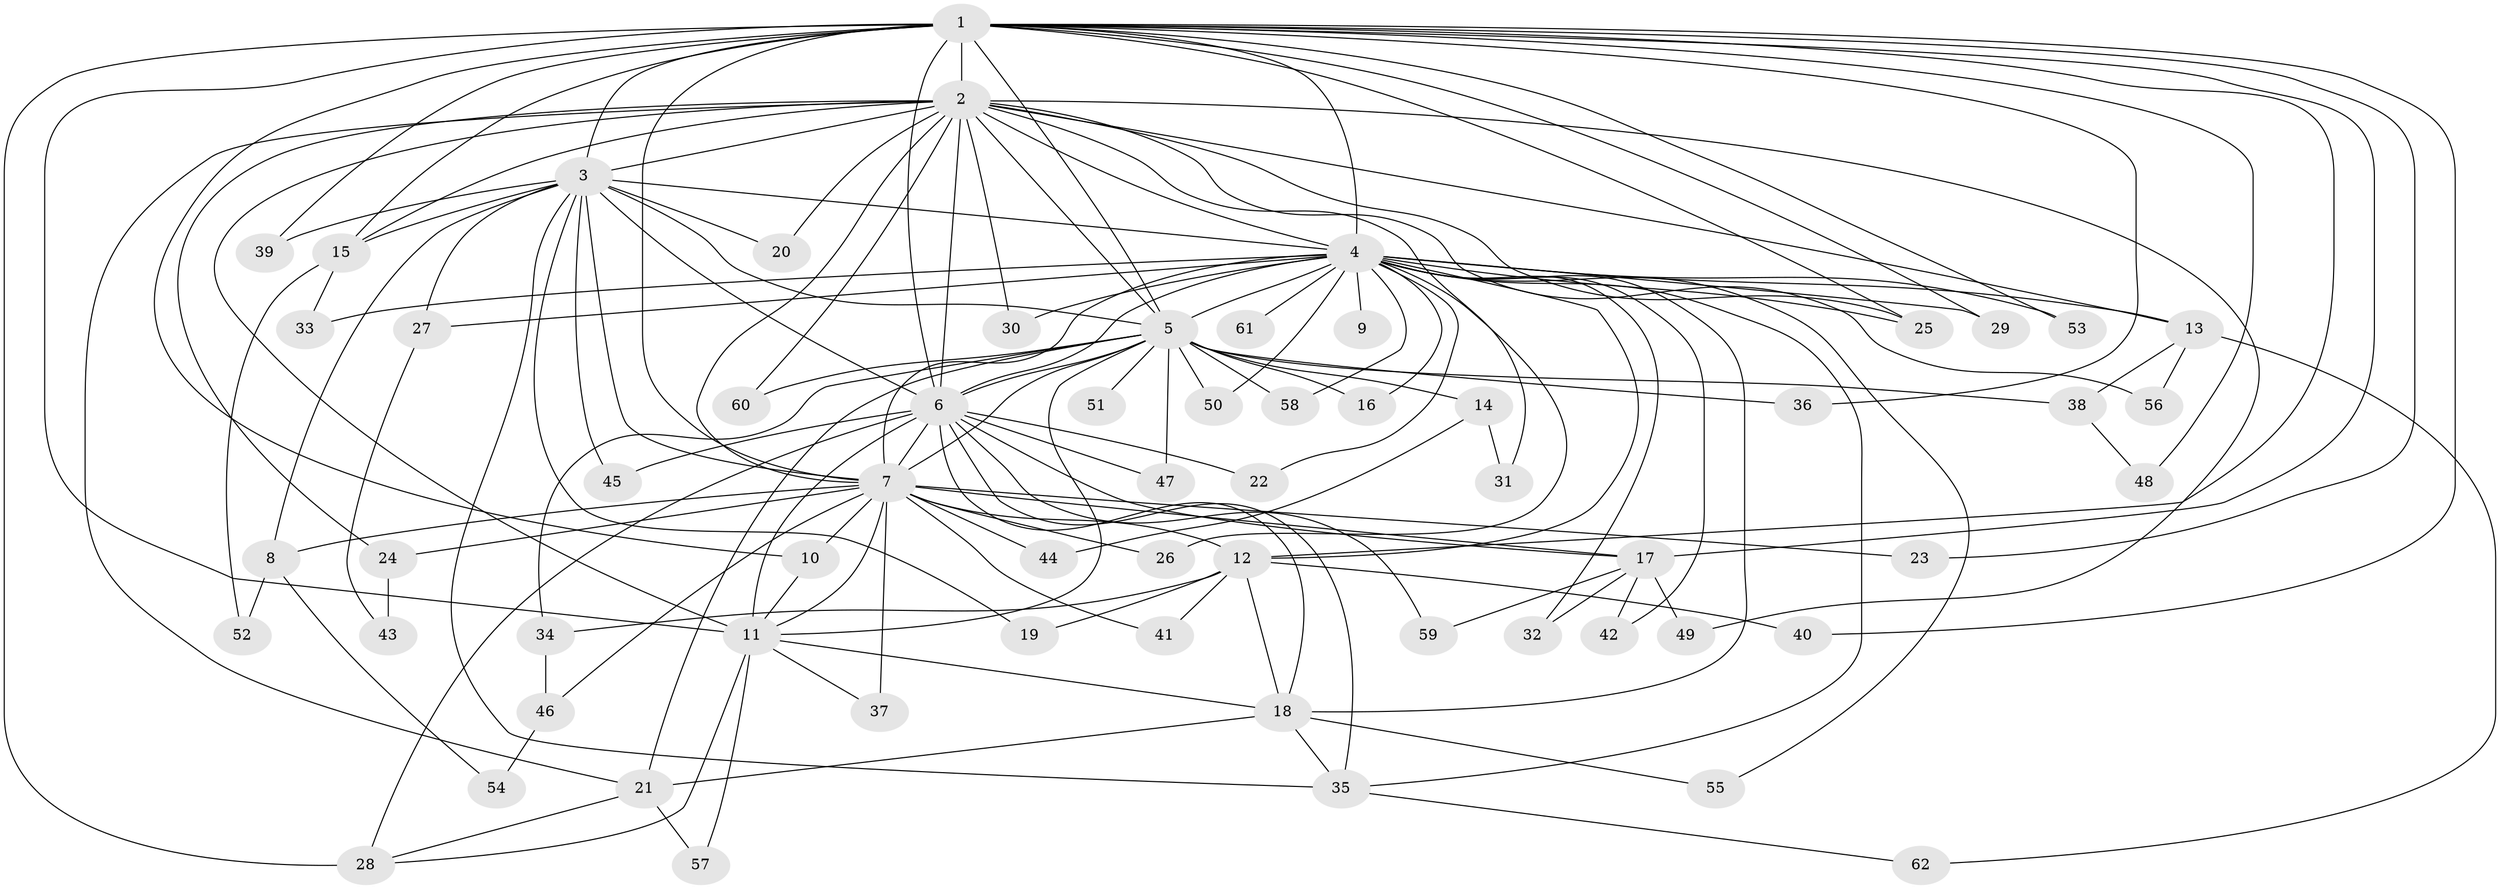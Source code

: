 // original degree distribution, {21: 0.00980392156862745, 18: 0.0392156862745098, 17: 0.00980392156862745, 33: 0.00980392156862745, 26: 0.00980392156862745, 27: 0.00980392156862745, 24: 0.00980392156862745, 4: 0.08823529411764706, 2: 0.5686274509803921, 3: 0.20588235294117646, 7: 0.00980392156862745, 5: 0.0196078431372549, 6: 0.00980392156862745}
// Generated by graph-tools (version 1.1) at 2025/49/03/04/25 22:49:26]
// undirected, 62 vertices, 142 edges
graph export_dot {
  node [color=gray90,style=filled];
  1;
  2;
  3;
  4;
  5;
  6;
  7;
  8;
  9;
  10;
  11;
  12;
  13;
  14;
  15;
  16;
  17;
  18;
  19;
  20;
  21;
  22;
  23;
  24;
  25;
  26;
  27;
  28;
  29;
  30;
  31;
  32;
  33;
  34;
  35;
  36;
  37;
  38;
  39;
  40;
  41;
  42;
  43;
  44;
  45;
  46;
  47;
  48;
  49;
  50;
  51;
  52;
  53;
  54;
  55;
  56;
  57;
  58;
  59;
  60;
  61;
  62;
  1 -- 2 [weight=4.0];
  1 -- 3 [weight=3.0];
  1 -- 4 [weight=2.0];
  1 -- 5 [weight=2.0];
  1 -- 6 [weight=4.0];
  1 -- 7 [weight=2.0];
  1 -- 10 [weight=1.0];
  1 -- 11 [weight=1.0];
  1 -- 12 [weight=1.0];
  1 -- 15 [weight=2.0];
  1 -- 17 [weight=2.0];
  1 -- 23 [weight=1.0];
  1 -- 25 [weight=1.0];
  1 -- 28 [weight=1.0];
  1 -- 29 [weight=1.0];
  1 -- 36 [weight=2.0];
  1 -- 39 [weight=1.0];
  1 -- 40 [weight=1.0];
  1 -- 48 [weight=1.0];
  1 -- 53 [weight=2.0];
  2 -- 3 [weight=2.0];
  2 -- 4 [weight=3.0];
  2 -- 5 [weight=2.0];
  2 -- 6 [weight=5.0];
  2 -- 7 [weight=3.0];
  2 -- 11 [weight=2.0];
  2 -- 13 [weight=1.0];
  2 -- 15 [weight=1.0];
  2 -- 20 [weight=1.0];
  2 -- 21 [weight=1.0];
  2 -- 24 [weight=1.0];
  2 -- 25 [weight=1.0];
  2 -- 30 [weight=1.0];
  2 -- 31 [weight=1.0];
  2 -- 49 [weight=1.0];
  2 -- 56 [weight=1.0];
  2 -- 60 [weight=1.0];
  3 -- 4 [weight=1.0];
  3 -- 5 [weight=1.0];
  3 -- 6 [weight=2.0];
  3 -- 7 [weight=1.0];
  3 -- 8 [weight=1.0];
  3 -- 15 [weight=1.0];
  3 -- 19 [weight=1.0];
  3 -- 20 [weight=1.0];
  3 -- 27 [weight=1.0];
  3 -- 35 [weight=1.0];
  3 -- 39 [weight=1.0];
  3 -- 45 [weight=1.0];
  4 -- 5 [weight=2.0];
  4 -- 6 [weight=3.0];
  4 -- 7 [weight=1.0];
  4 -- 9 [weight=1.0];
  4 -- 12 [weight=1.0];
  4 -- 13 [weight=1.0];
  4 -- 16 [weight=1.0];
  4 -- 18 [weight=1.0];
  4 -- 22 [weight=1.0];
  4 -- 25 [weight=1.0];
  4 -- 26 [weight=1.0];
  4 -- 27 [weight=1.0];
  4 -- 29 [weight=1.0];
  4 -- 30 [weight=1.0];
  4 -- 32 [weight=1.0];
  4 -- 33 [weight=1.0];
  4 -- 35 [weight=1.0];
  4 -- 42 [weight=1.0];
  4 -- 50 [weight=1.0];
  4 -- 53 [weight=1.0];
  4 -- 55 [weight=1.0];
  4 -- 58 [weight=1.0];
  4 -- 61 [weight=1.0];
  5 -- 6 [weight=3.0];
  5 -- 7 [weight=1.0];
  5 -- 11 [weight=3.0];
  5 -- 14 [weight=1.0];
  5 -- 16 [weight=1.0];
  5 -- 21 [weight=1.0];
  5 -- 34 [weight=1.0];
  5 -- 36 [weight=1.0];
  5 -- 38 [weight=1.0];
  5 -- 47 [weight=1.0];
  5 -- 50 [weight=1.0];
  5 -- 51 [weight=1.0];
  5 -- 58 [weight=1.0];
  5 -- 60 [weight=1.0];
  6 -- 7 [weight=3.0];
  6 -- 11 [weight=11.0];
  6 -- 17 [weight=1.0];
  6 -- 18 [weight=1.0];
  6 -- 22 [weight=1.0];
  6 -- 28 [weight=2.0];
  6 -- 35 [weight=1.0];
  6 -- 45 [weight=1.0];
  6 -- 47 [weight=1.0];
  6 -- 59 [weight=1.0];
  7 -- 8 [weight=1.0];
  7 -- 10 [weight=1.0];
  7 -- 11 [weight=2.0];
  7 -- 12 [weight=2.0];
  7 -- 17 [weight=1.0];
  7 -- 23 [weight=1.0];
  7 -- 24 [weight=1.0];
  7 -- 26 [weight=1.0];
  7 -- 37 [weight=1.0];
  7 -- 41 [weight=1.0];
  7 -- 44 [weight=1.0];
  7 -- 46 [weight=1.0];
  8 -- 52 [weight=1.0];
  8 -- 54 [weight=1.0];
  10 -- 11 [weight=1.0];
  11 -- 18 [weight=1.0];
  11 -- 28 [weight=1.0];
  11 -- 37 [weight=1.0];
  11 -- 57 [weight=1.0];
  12 -- 18 [weight=1.0];
  12 -- 19 [weight=1.0];
  12 -- 34 [weight=1.0];
  12 -- 40 [weight=1.0];
  12 -- 41 [weight=1.0];
  13 -- 38 [weight=1.0];
  13 -- 56 [weight=1.0];
  13 -- 62 [weight=1.0];
  14 -- 31 [weight=1.0];
  14 -- 44 [weight=1.0];
  15 -- 33 [weight=1.0];
  15 -- 52 [weight=1.0];
  17 -- 32 [weight=1.0];
  17 -- 42 [weight=1.0];
  17 -- 49 [weight=1.0];
  17 -- 59 [weight=1.0];
  18 -- 21 [weight=1.0];
  18 -- 35 [weight=1.0];
  18 -- 55 [weight=1.0];
  21 -- 28 [weight=1.0];
  21 -- 57 [weight=1.0];
  24 -- 43 [weight=1.0];
  27 -- 43 [weight=1.0];
  34 -- 46 [weight=1.0];
  35 -- 62 [weight=1.0];
  38 -- 48 [weight=1.0];
  46 -- 54 [weight=1.0];
}
